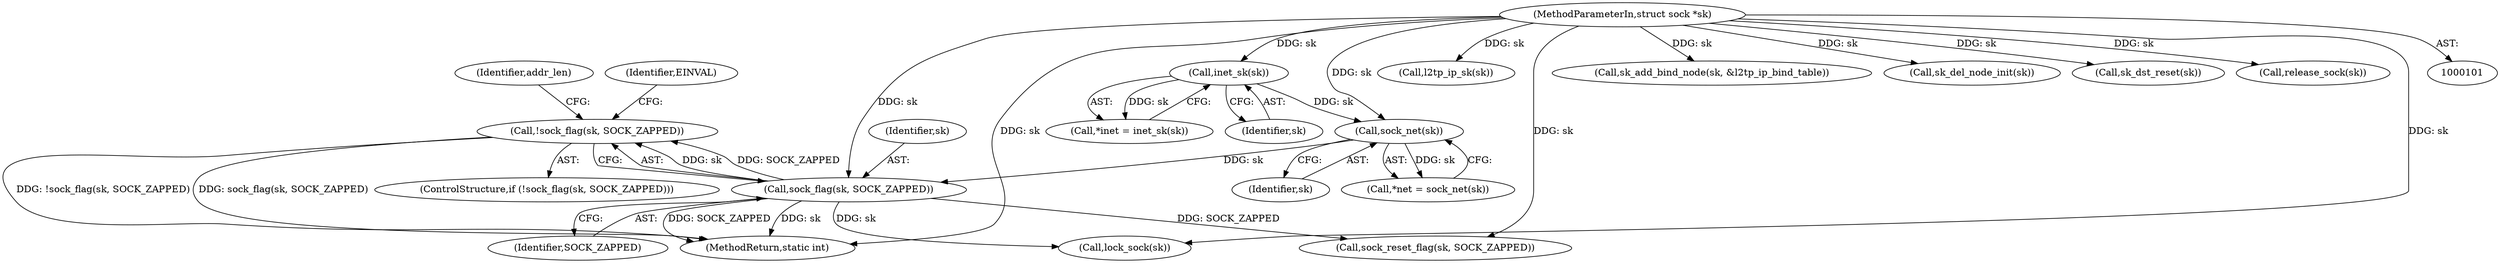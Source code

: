 digraph "1_linux_32c231164b762dddefa13af5a0101032c70b50ef@del" {
"1000125" [label="(Call,!sock_flag(sk, SOCK_ZAPPED))"];
"1000126" [label="(Call,sock_flag(sk, SOCK_ZAPPED))"];
"1000120" [label="(Call,sock_net(sk))"];
"1000109" [label="(Call,inet_sk(sk))"];
"1000102" [label="(MethodParameterIn,struct sock *sk)"];
"1000291" [label="(MethodReturn,static int)"];
"1000107" [label="(Call,*inet = inet_sk(sk))"];
"1000102" [label="(MethodParameterIn,struct sock *sk)"];
"1000121" [label="(Identifier,sk)"];
"1000256" [label="(Call,l2tp_ip_sk(sk))"];
"1000127" [label="(Identifier,sk)"];
"1000109" [label="(Call,inet_sk(sk))"];
"1000174" [label="(Call,lock_sock(sk))"];
"1000134" [label="(Identifier,addr_len)"];
"1000131" [label="(Identifier,EINVAL)"];
"1000265" [label="(Call,sk_add_bind_node(sk, &l2tp_ip_bind_table))"];
"1000269" [label="(Call,sk_del_node_init(sk))"];
"1000110" [label="(Identifier,sk)"];
"1000252" [label="(Call,sk_dst_reset(sk))"];
"1000281" [label="(Call,release_sock(sk))"];
"1000120" [label="(Call,sock_net(sk))"];
"1000118" [label="(Call,*net = sock_net(sk))"];
"1000126" [label="(Call,sock_flag(sk, SOCK_ZAPPED))"];
"1000277" [label="(Call,sock_reset_flag(sk, SOCK_ZAPPED))"];
"1000125" [label="(Call,!sock_flag(sk, SOCK_ZAPPED))"];
"1000124" [label="(ControlStructure,if (!sock_flag(sk, SOCK_ZAPPED)))"];
"1000128" [label="(Identifier,SOCK_ZAPPED)"];
"1000125" -> "1000124"  [label="AST: "];
"1000125" -> "1000126"  [label="CFG: "];
"1000126" -> "1000125"  [label="AST: "];
"1000131" -> "1000125"  [label="CFG: "];
"1000134" -> "1000125"  [label="CFG: "];
"1000125" -> "1000291"  [label="DDG: sock_flag(sk, SOCK_ZAPPED)"];
"1000125" -> "1000291"  [label="DDG: !sock_flag(sk, SOCK_ZAPPED)"];
"1000126" -> "1000125"  [label="DDG: sk"];
"1000126" -> "1000125"  [label="DDG: SOCK_ZAPPED"];
"1000126" -> "1000128"  [label="CFG: "];
"1000127" -> "1000126"  [label="AST: "];
"1000128" -> "1000126"  [label="AST: "];
"1000126" -> "1000291"  [label="DDG: sk"];
"1000126" -> "1000291"  [label="DDG: SOCK_ZAPPED"];
"1000120" -> "1000126"  [label="DDG: sk"];
"1000102" -> "1000126"  [label="DDG: sk"];
"1000126" -> "1000174"  [label="DDG: sk"];
"1000126" -> "1000277"  [label="DDG: SOCK_ZAPPED"];
"1000120" -> "1000118"  [label="AST: "];
"1000120" -> "1000121"  [label="CFG: "];
"1000121" -> "1000120"  [label="AST: "];
"1000118" -> "1000120"  [label="CFG: "];
"1000120" -> "1000118"  [label="DDG: sk"];
"1000109" -> "1000120"  [label="DDG: sk"];
"1000102" -> "1000120"  [label="DDG: sk"];
"1000109" -> "1000107"  [label="AST: "];
"1000109" -> "1000110"  [label="CFG: "];
"1000110" -> "1000109"  [label="AST: "];
"1000107" -> "1000109"  [label="CFG: "];
"1000109" -> "1000107"  [label="DDG: sk"];
"1000102" -> "1000109"  [label="DDG: sk"];
"1000102" -> "1000101"  [label="AST: "];
"1000102" -> "1000291"  [label="DDG: sk"];
"1000102" -> "1000174"  [label="DDG: sk"];
"1000102" -> "1000252"  [label="DDG: sk"];
"1000102" -> "1000256"  [label="DDG: sk"];
"1000102" -> "1000265"  [label="DDG: sk"];
"1000102" -> "1000269"  [label="DDG: sk"];
"1000102" -> "1000277"  [label="DDG: sk"];
"1000102" -> "1000281"  [label="DDG: sk"];
}
